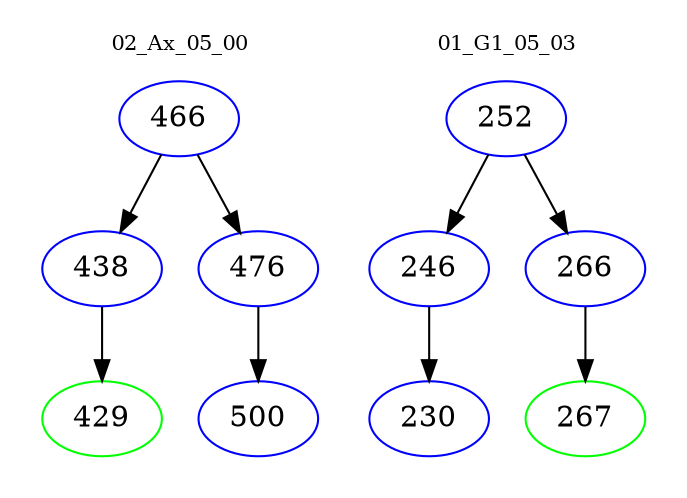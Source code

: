 digraph{
subgraph cluster_0 {
color = white
label = "02_Ax_05_00";
fontsize=10;
T0_466 [label="466", color="blue"]
T0_466 -> T0_438 [color="black"]
T0_438 [label="438", color="blue"]
T0_438 -> T0_429 [color="black"]
T0_429 [label="429", color="green"]
T0_466 -> T0_476 [color="black"]
T0_476 [label="476", color="blue"]
T0_476 -> T0_500 [color="black"]
T0_500 [label="500", color="blue"]
}
subgraph cluster_1 {
color = white
label = "01_G1_05_03";
fontsize=10;
T1_252 [label="252", color="blue"]
T1_252 -> T1_246 [color="black"]
T1_246 [label="246", color="blue"]
T1_246 -> T1_230 [color="black"]
T1_230 [label="230", color="blue"]
T1_252 -> T1_266 [color="black"]
T1_266 [label="266", color="blue"]
T1_266 -> T1_267 [color="black"]
T1_267 [label="267", color="green"]
}
}
